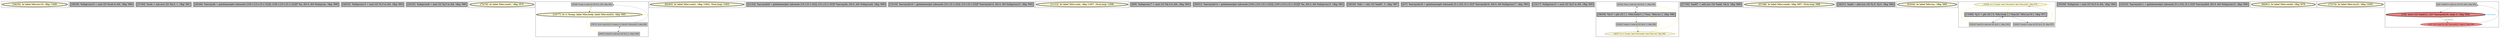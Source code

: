 
digraph G {





subgraph cluster27 {


node480 [penwidth=3.0,fontsize=20,fillcolor=lemonchiffon,label="[34/35]  br label %for.inc19, !dbg !1000",shape=ellipse,style=filled ]



}

subgraph cluster26 {


node479 [penwidth=3.0,fontsize=20,fillcolor=grey,label="[38/39]  %idxprom10 = sext i32 %sub to i64, !dbg !990",shape=rectangle,style=filled ]



}

subgraph cluster25 {


node478 [penwidth=3.0,fontsize=20,fillcolor=grey,label="[37/40]  %sub = sub nsw i32 %k.0, 1, !dbg !991",shape=rectangle,style=filled ]



}

subgraph cluster24 {


node477 [penwidth=3.0,fontsize=20,fillcolor=grey,label="[45/46]  %arrayidx = getelementptr inbounds [100 x [10 x [5 x i32]]], [100 x [10 x [5 x i32]]]* %a, i64 0, i64 %idxprom, !dbg !990",shape=rectangle,style=filled ]



}

subgraph cluster22 {


node475 [penwidth=3.0,fontsize=20,fillcolor=grey,label="[49/52]  %idxprom13 = sext i32 %i.0 to i64, !dbg !993",shape=rectangle,style=filled ]



}

subgraph cluster20 {


node473 [penwidth=3.0,fontsize=20,fillcolor=grey,label="[20/25]  %idxprom8 = sext i32 %j.0 to i64, !dbg !990",shape=rectangle,style=filled ]



}

subgraph cluster18 {


node471 [penwidth=3.0,fontsize=20,fillcolor=lemonchiffon,label="[75/76]  br label %for.cond1, !dbg !970",shape=ellipse,style=filled ]



}

subgraph cluster16 {


node469 [fillcolor=grey,label="[67/68]  %cmp = icmp slt i32 %i.0, 100, !dbg !964",shape=rectangle,style=filled ]
node468 [penwidth=3.0,fontsize=20,fillcolor=lemonchiffon,label="[10/77]  br i1 %cmp, label %for.body, label %for.end24, !dbg !965",shape=ellipse,style=filled ]
node466 [fillcolor=grey,label="[69/72]  %inc23 = add nsw i32 %i.0, 1, !dbg !1006",shape=rectangle,style=filled ]
node467 [fillcolor=grey,label="[70/71]  %i.0 = phi i32 [ 0, %entry ], [ %inc23, %for.inc22 ], !dbg !962",shape=rectangle,style=filled ]

node468->node468 [style=solid,color=gold,label="C",penwidth=1.0,fontcolor=gold ]
node466->node467 [style=solid,color=black,label="",penwidth=0.5,fontcolor=black ]
node467->node466 [style=solid,color=black,label="",penwidth=0.5,fontcolor=black ]
node468->node469 [style=solid,color=gold,label="C",penwidth=1.0,fontcolor=gold ]
node469->node468 [style=solid,color=black,label="",penwidth=0.5,fontcolor=black ]
node468->node467 [style=solid,color=gold,label="C",penwidth=1.0,fontcolor=gold ]
node467->node469 [style=solid,color=black,label="",penwidth=0.5,fontcolor=black ]
node468->node466 [style=solid,color=gold,label="C",penwidth=1.0,fontcolor=gold ]


}

subgraph cluster17 {


node470 [penwidth=3.0,fontsize=20,fillcolor=lemonchiffon,label="[62/63]  br label %for.cond1, !dbg !1002, !llvm.loop !1003",shape=ellipse,style=filled ]



}

subgraph cluster4 {


node446 [penwidth=3.0,fontsize=20,fillcolor=grey,label="[21/24]  %arrayidx9 = getelementptr inbounds [10 x [5 x i32]], [10 x [5 x i32]]* %arrayidx, i64 0, i64 %idxprom8, !dbg !990",shape=rectangle,style=filled ]



}

subgraph cluster3 {


node445 [penwidth=3.0,fontsize=20,fillcolor=grey,label="[15/16]  %arrayidx16 = getelementptr inbounds [10 x [5 x i32]], [10 x [5 x i32]]* %arrayidx14, i64 0, i64 %idxprom15, !dbg !993",shape=rectangle,style=filled ]



}

subgraph cluster2 {


node444 [penwidth=3.0,fontsize=20,fillcolor=lemonchiffon,label="[11/12]  br label %for.cond, !dbg !1007, !llvm.loop !1008",shape=ellipse,style=filled ]



}

subgraph cluster1 {


node443 [penwidth=3.0,fontsize=20,fillcolor=grey,label="[8/9]  %idxprom17 = sext i32 %k.0 to i64, !dbg !993",shape=rectangle,style=filled ]



}

subgraph cluster12 {


node457 [penwidth=3.0,fontsize=20,fillcolor=grey,label="[50/51]  %arrayidx14 = getelementptr inbounds [100 x [10 x [5 x i32]]], [100 x [10 x [5 x i32]]]* %a, i64 0, i64 %idxprom13, !dbg !993",shape=rectangle,style=filled ]



}

subgraph cluster5 {


node447 [penwidth=3.0,fontsize=20,fillcolor=grey,label="[28/29]  %div = sdiv i32 %add7, 3, !dbg !987",shape=rectangle,style=filled ]



}

subgraph cluster0 {


node442 [penwidth=3.0,fontsize=20,fillcolor=grey,label="[0/7]  %arrayidx18 = getelementptr inbounds [5 x i32], [5 x i32]* %arrayidx16, i64 0, i64 %idxprom17, !dbg !993",shape=rectangle,style=filled ]



}

subgraph cluster6 {


node448 [penwidth=3.0,fontsize=20,fillcolor=grey,label="[14/17]  %idxprom15 = sext i32 %j.0 to i64, !dbg !993",shape=rectangle,style=filled ]



}

subgraph cluster14 {


node462 [fillcolor=grey,label="[41/42]  %inc = add nsw i32 %k.0, 1, !dbg !996",shape=rectangle,style=filled ]
node461 [penwidth=3.0,fontsize=20,fillcolor=grey,label="[36/59]  %k.0 = phi i32 [ 1, %for.body3 ], [ %inc, %for.inc ], !dbg !980",shape=rectangle,style=filled ]
node459 [fillcolor=grey,label="[43/58]  %cmp5 = icmp slt i32 %k.0, 5, !dbg !982",shape=rectangle,style=filled ]
node460 [fillcolor=lemonchiffon,label="[44/57]  br i1 %cmp5, label %for.body6, label %for.end, !dbg !983",shape=ellipse,style=filled ]

node460->node462 [style=solid,color=gold,label="C",penwidth=1.0,fontcolor=gold ]
node461->node462 [style=solid,color=black,label="",penwidth=0.5,fontcolor=black ]
node460->node461 [style=solid,color=gold,label="C",penwidth=1.0,fontcolor=gold ]
node460->node459 [style=solid,color=gold,label="C",penwidth=1.0,fontcolor=gold ]
node459->node460 [style=solid,color=black,label="",penwidth=0.5,fontcolor=black ]
node462->node461 [style=solid,color=black,label="",penwidth=0.5,fontcolor=black ]
node461->node459 [style=solid,color=black,label="",penwidth=0.5,fontcolor=black ]
node460->node460 [style=solid,color=gold,label="C",penwidth=1.0,fontcolor=gold ]


}

subgraph cluster7 {


node449 [penwidth=3.0,fontsize=20,fillcolor=grey,label="[27/30]  %add7 = add nsw i32 %add, %k.0, !dbg !986",shape=rectangle,style=filled ]



}

subgraph cluster23 {


node476 [penwidth=3.0,fontsize=20,fillcolor=lemonchiffon,label="[47/48]  br label %for.cond4, !dbg !997, !llvm.loop !998",shape=ellipse,style=filled ]



}

subgraph cluster8 {


node450 [penwidth=3.0,fontsize=20,fillcolor=grey,label="[26/31]  %add = add nsw i32 %i.0, %j.0, !dbg !984",shape=rectangle,style=filled ]



}

subgraph cluster21 {


node474 [penwidth=3.0,fontsize=20,fillcolor=lemonchiffon,label="[53/54]  br label %for.inc, !dbg !995",shape=ellipse,style=filled ]



}

subgraph cluster9 {


node454 [fillcolor=lemonchiffon,label="[33/64]  br i1 %cmp2, label %for.body3, label %for.end21, !dbg !974",shape=ellipse,style=filled ]
node453 [penwidth=3.0,fontsize=20,fillcolor=grey,label="[13/66]  %j.0 = phi i32 [ 0, %for.body ], [ %inc20, %for.inc19 ], !dbg !971",shape=rectangle,style=filled ]
node451 [fillcolor=grey,label="[18/19]  %inc20 = add nsw i32 %j.0, 1, !dbg !1001",shape=rectangle,style=filled ]
node452 [fillcolor=grey,label="[32/65]  %cmp2 = icmp slt i32 %j.0, 10, !dbg !973",shape=rectangle,style=filled ]

node454->node452 [style=solid,color=gold,label="C",penwidth=1.0,fontcolor=gold ]
node454->node454 [style=solid,color=gold,label="C",penwidth=1.0,fontcolor=gold ]
node452->node454 [style=solid,color=black,label="",penwidth=0.5,fontcolor=black ]
node454->node453 [style=solid,color=gold,label="C",penwidth=1.0,fontcolor=gold ]
node451->node453 [style=solid,color=black,label="",penwidth=0.5,fontcolor=black ]
node453->node451 [style=solid,color=black,label="",penwidth=0.5,fontcolor=black ]
node454->node451 [style=solid,color=gold,label="C",penwidth=1.0,fontcolor=gold ]
node453->node452 [style=solid,color=black,label="",penwidth=0.5,fontcolor=black ]


}

subgraph cluster19 {


node472 [penwidth=3.0,fontsize=20,fillcolor=grey,label="[55/56]  %idxprom = sext i32 %i.0 to i64, !dbg !990",shape=rectangle,style=filled ]



}

subgraph cluster10 {


node455 [penwidth=3.0,fontsize=20,fillcolor=grey,label="[22/23]  %arrayidx11 = getelementptr inbounds [5 x i32], [5 x i32]* %arrayidx9, i64 0, i64 %idxprom10, !dbg !990",shape=rectangle,style=filled ]



}

subgraph cluster11 {


node456 [penwidth=3.0,fontsize=20,fillcolor=lemonchiffon,label="[60/61]  br label %for.cond4, !dbg !979",shape=ellipse,style=filled ]



}

subgraph cluster13 {


node458 [penwidth=3.0,fontsize=20,fillcolor=lemonchiffon,label="[73/74]  br label %for.inc22, !dbg !1005",shape=ellipse,style=filled ]



}

subgraph cluster15 {


node465 [fillcolor=grey,label="[3/4]  %add12 = add nsw i32 %0, %div, !dbg !992",shape=rectangle,style=filled ]
node463 [fillcolor=lightcoral,label="[2/5]  %0 = load i32, i32* %arrayidx11, align 4, !dbg !990",shape=ellipse,style=filled ]
node464 [penwidth=3.0,fontsize=20,fillcolor=lightcoral,label="[1/6]  store i32 %add12, i32* %arrayidx18, align 4, !dbg !994",shape=ellipse,style=filled ]

node464->node463 [style=solid,color=forestgreen,label="T|indep|all",penwidth=1.0,fontcolor=forestgreen ]
node463->node465 [style=solid,color=black,label="",penwidth=0.5,fontcolor=black ]
node465->node464 [style=solid,color=black,label="",penwidth=0.5,fontcolor=black ]
node464->node464 [style=solid,color=dodgerblue,label="O|indep|all",penwidth=1.0,fontcolor=dodgerblue ]


}

}
